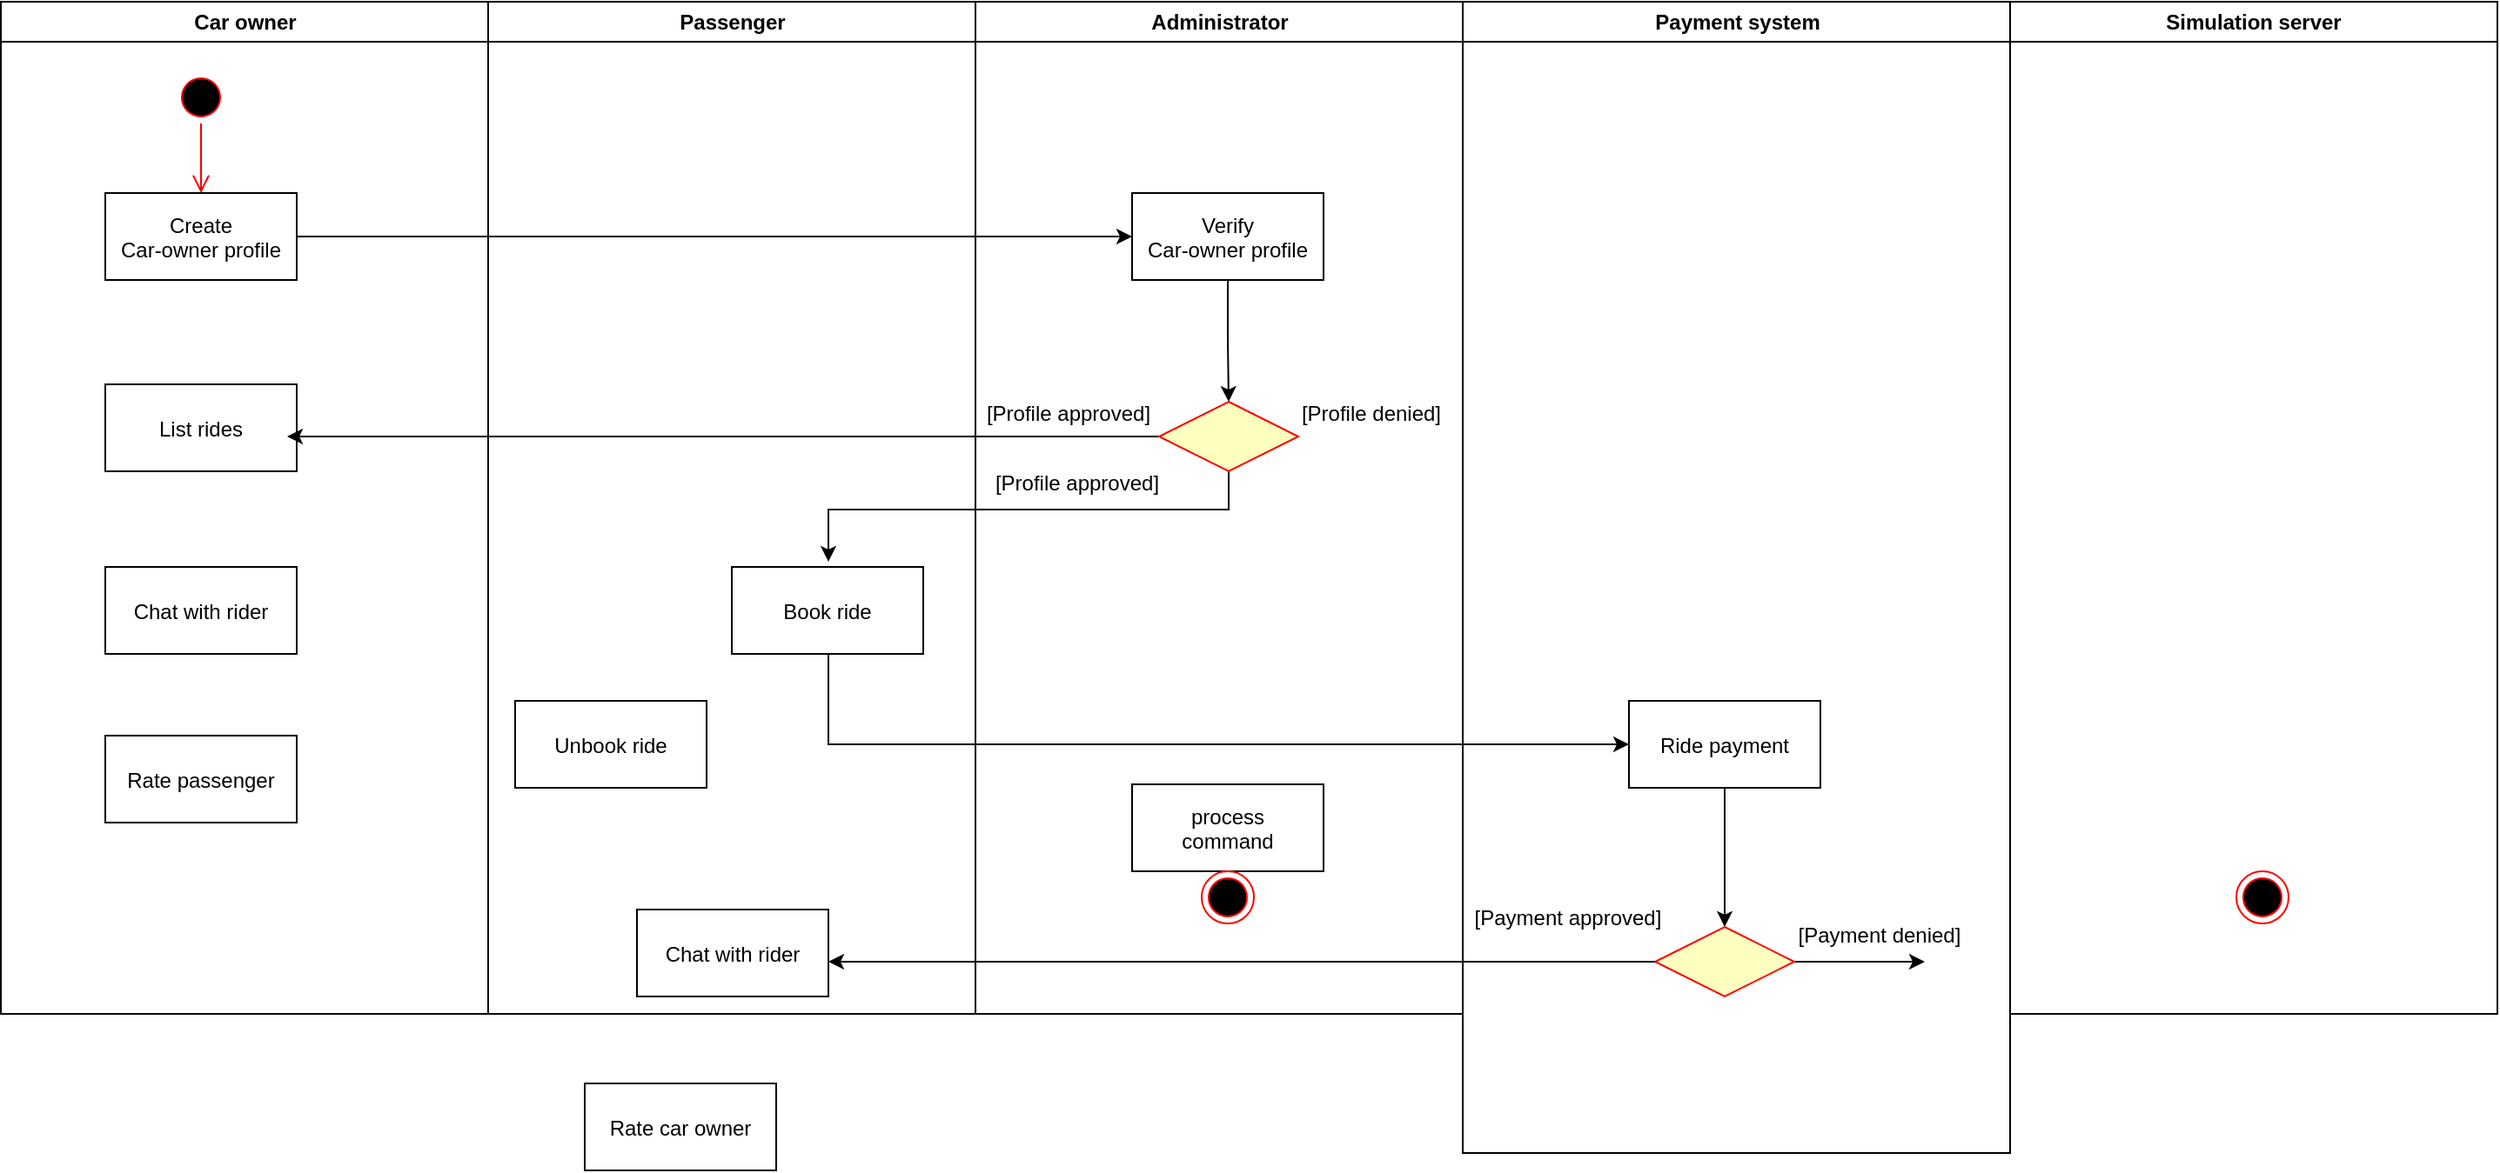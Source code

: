 <mxfile version="24.7.14">
  <diagram name="Page-1" id="e7e014a7-5840-1c2e-5031-d8a46d1fe8dd">
    <mxGraphModel dx="786" dy="475" grid="1" gridSize="10" guides="1" tooltips="1" connect="1" arrows="1" fold="1" page="1" pageScale="1" pageWidth="1169" pageHeight="826" background="none" math="0" shadow="0">
      <root>
        <mxCell id="0" />
        <mxCell id="1" parent="0" />
        <mxCell id="2" value="Car owner" style="swimlane;whiteSpace=wrap" parent="1" vertex="1">
          <mxGeometry x="164.5" y="128" width="280" height="582" as="geometry" />
        </mxCell>
        <mxCell id="5" value="" style="ellipse;shape=startState;fillColor=#000000;strokeColor=#ff0000;" parent="2" vertex="1">
          <mxGeometry x="100" y="40" width="30" height="30" as="geometry" />
        </mxCell>
        <mxCell id="6" value="" style="edgeStyle=elbowEdgeStyle;elbow=horizontal;verticalAlign=bottom;endArrow=open;endSize=8;strokeColor=#FF0000;endFill=1;rounded=0" parent="2" source="5" target="7" edge="1">
          <mxGeometry x="100" y="40" as="geometry">
            <mxPoint x="115" y="110" as="targetPoint" />
          </mxGeometry>
        </mxCell>
        <mxCell id="7" value="Create&#xa;Car-owner profile" style="" parent="2" vertex="1">
          <mxGeometry x="60" y="110" width="110" height="50" as="geometry" />
        </mxCell>
        <mxCell id="8" value="List rides" style="" parent="2" vertex="1">
          <mxGeometry x="60" y="220" width="110" height="50" as="geometry" />
        </mxCell>
        <mxCell id="10" value="Chat with rider" style="" parent="2" vertex="1">
          <mxGeometry x="60" y="325" width="110" height="50" as="geometry" />
        </mxCell>
        <mxCell id="pMBLiP_Nho2F4OluPu5k-53" value="Rate passenger" style="" vertex="1" parent="2">
          <mxGeometry x="60" y="422" width="110" height="50" as="geometry" />
        </mxCell>
        <mxCell id="pMBLiP_Nho2F4OluPu5k-58" style="edgeStyle=orthogonalEdgeStyle;rounded=0;orthogonalLoop=1;jettySize=auto;html=1;entryX=0.868;entryY=0.6;entryDx=0;entryDy=0;entryPerimeter=0;" edge="1" parent="2">
          <mxGeometry relative="1" as="geometry">
            <mxPoint x="674.52" y="250" as="sourcePoint" />
            <mxPoint x="164.5" y="250" as="targetPoint" />
          </mxGeometry>
        </mxCell>
        <mxCell id="3" value="Passenger" style="swimlane;whiteSpace=wrap;startSize=23;" parent="1" vertex="1">
          <mxGeometry x="444.5" y="128" width="280" height="582" as="geometry" />
        </mxCell>
        <mxCell id="pMBLiP_Nho2F4OluPu5k-71" style="edgeStyle=elbowEdgeStyle;rounded=0;orthogonalLoop=1;jettySize=auto;html=1;entryX=0;entryY=0.5;entryDx=0;entryDy=0;" edge="1" parent="3" target="pMBLiP_Nho2F4OluPu5k-73">
          <mxGeometry relative="1" as="geometry">
            <mxPoint x="225" y="432" as="targetPoint" />
            <mxPoint x="195.5" y="375" as="sourcePoint" />
            <Array as="points">
              <mxPoint x="195.5" y="412" />
            </Array>
          </mxGeometry>
        </mxCell>
        <mxCell id="30" value="Book ride" style="" parent="3" vertex="1">
          <mxGeometry x="140" y="325" width="110" height="50" as="geometry" />
        </mxCell>
        <mxCell id="pMBLiP_Nho2F4OluPu5k-64" style="edgeStyle=orthogonalEdgeStyle;rounded=0;orthogonalLoop=1;jettySize=auto;html=1;" edge="1" parent="3">
          <mxGeometry relative="1" as="geometry">
            <mxPoint x="195.5" y="322" as="targetPoint" />
            <mxPoint x="425.5" y="269" as="sourcePoint" />
            <Array as="points">
              <mxPoint x="426" y="292" />
              <mxPoint x="196" y="292" />
            </Array>
          </mxGeometry>
        </mxCell>
        <mxCell id="pMBLiP_Nho2F4OluPu5k-68" value="Unbook ride" style="" vertex="1" parent="3">
          <mxGeometry x="15.5" y="402" width="110" height="50" as="geometry" />
        </mxCell>
        <mxCell id="pMBLiP_Nho2F4OluPu5k-69" value="Chat with rider" style="" vertex="1" parent="3">
          <mxGeometry x="85.5" y="522" width="110" height="50" as="geometry" />
        </mxCell>
        <mxCell id="4" value="Administrator" style="swimlane;whiteSpace=wrap;startSize=23;" parent="1" vertex="1">
          <mxGeometry x="724.5" y="128" width="280" height="582" as="geometry" />
        </mxCell>
        <mxCell id="33" value="process&#xa;command" style="" parent="4" vertex="1">
          <mxGeometry x="90" y="450" width="110" height="50" as="geometry" />
        </mxCell>
        <mxCell id="38" value="" style="ellipse;shape=endState;fillColor=#000000;strokeColor=#ff0000" parent="4" vertex="1">
          <mxGeometry x="130" y="500" width="30" height="30" as="geometry" />
        </mxCell>
        <mxCell id="pMBLiP_Nho2F4OluPu5k-57" style="edgeStyle=orthogonalEdgeStyle;rounded=0;orthogonalLoop=1;jettySize=auto;html=1;entryX=0.5;entryY=0;entryDx=0;entryDy=0;" edge="1" parent="4" source="pMBLiP_Nho2F4OluPu5k-54" target="21">
          <mxGeometry relative="1" as="geometry" />
        </mxCell>
        <mxCell id="pMBLiP_Nho2F4OluPu5k-54" value="Verify&#xa;Car-owner profile" style="" vertex="1" parent="4">
          <mxGeometry x="90" y="110" width="110" height="50" as="geometry" />
        </mxCell>
        <mxCell id="21" value="" style="rhombus;fillColor=#ffffc0;strokeColor=#ff0000;" parent="4" vertex="1">
          <mxGeometry x="105.5" y="230" width="80" height="40" as="geometry" />
        </mxCell>
        <mxCell id="pMBLiP_Nho2F4OluPu5k-60" value="[Profile approved]" style="text;html=1;align=center;verticalAlign=middle;whiteSpace=wrap;rounded=0;" vertex="1" parent="4">
          <mxGeometry y="222" width="105.5" height="30" as="geometry" />
        </mxCell>
        <mxCell id="pMBLiP_Nho2F4OluPu5k-61" value="[Profile denied]" style="text;html=1;align=center;verticalAlign=middle;whiteSpace=wrap;rounded=0;" vertex="1" parent="4">
          <mxGeometry x="174.5" y="222" width="105.5" height="30" as="geometry" />
        </mxCell>
        <mxCell id="pMBLiP_Nho2F4OluPu5k-67" value="[Profile approved]" style="text;html=1;align=center;verticalAlign=middle;whiteSpace=wrap;rounded=0;" vertex="1" parent="4">
          <mxGeometry x="5.5" y="262" width="105.5" height="30" as="geometry" />
        </mxCell>
        <mxCell id="pMBLiP_Nho2F4OluPu5k-41" value="Payment system" style="swimlane;whiteSpace=wrap;startSize=23;" vertex="1" parent="1">
          <mxGeometry x="1004.5" y="128" width="314.5" height="662" as="geometry" />
        </mxCell>
        <mxCell id="pMBLiP_Nho2F4OluPu5k-74" style="edgeStyle=orthogonalEdgeStyle;rounded=0;orthogonalLoop=1;jettySize=auto;html=1;" edge="1" parent="pMBLiP_Nho2F4OluPu5k-41" source="pMBLiP_Nho2F4OluPu5k-73">
          <mxGeometry relative="1" as="geometry">
            <mxPoint x="150.5" y="532" as="targetPoint" />
          </mxGeometry>
        </mxCell>
        <mxCell id="pMBLiP_Nho2F4OluPu5k-73" value="Ride payment" style="" vertex="1" parent="pMBLiP_Nho2F4OluPu5k-41">
          <mxGeometry x="95.5" y="402" width="110" height="50" as="geometry" />
        </mxCell>
        <mxCell id="pMBLiP_Nho2F4OluPu5k-80" style="edgeStyle=orthogonalEdgeStyle;rounded=0;orthogonalLoop=1;jettySize=auto;html=1;" edge="1" parent="pMBLiP_Nho2F4OluPu5k-41" source="pMBLiP_Nho2F4OluPu5k-75">
          <mxGeometry relative="1" as="geometry">
            <mxPoint x="265.5" y="552" as="targetPoint" />
          </mxGeometry>
        </mxCell>
        <mxCell id="pMBLiP_Nho2F4OluPu5k-75" value="" style="rhombus;fillColor=#ffffc0;strokeColor=#ff0000;" vertex="1" parent="pMBLiP_Nho2F4OluPu5k-41">
          <mxGeometry x="110.5" y="532" width="80" height="40" as="geometry" />
        </mxCell>
        <mxCell id="pMBLiP_Nho2F4OluPu5k-79" value="[Payment approved]" style="text;html=1;align=center;verticalAlign=middle;whiteSpace=wrap;rounded=0;" vertex="1" parent="pMBLiP_Nho2F4OluPu5k-41">
          <mxGeometry x="-14.5" y="512" width="150" height="30" as="geometry" />
        </mxCell>
        <mxCell id="pMBLiP_Nho2F4OluPu5k-81" value="[Payment denied]" style="text;html=1;align=center;verticalAlign=middle;whiteSpace=wrap;rounded=0;" vertex="1" parent="pMBLiP_Nho2F4OluPu5k-41">
          <mxGeometry x="164.5" y="522" width="150" height="30" as="geometry" />
        </mxCell>
        <mxCell id="pMBLiP_Nho2F4OluPu5k-47" value="Simulation server" style="swimlane;whiteSpace=wrap;startSize=23;" vertex="1" parent="1">
          <mxGeometry x="1319" y="128" width="280" height="582" as="geometry" />
        </mxCell>
        <mxCell id="pMBLiP_Nho2F4OluPu5k-51" value="" style="ellipse;shape=endState;fillColor=#000000;strokeColor=#ff0000" vertex="1" parent="pMBLiP_Nho2F4OluPu5k-47">
          <mxGeometry x="130" y="500" width="30" height="30" as="geometry" />
        </mxCell>
        <mxCell id="pMBLiP_Nho2F4OluPu5k-56" style="edgeStyle=orthogonalEdgeStyle;rounded=0;orthogonalLoop=1;jettySize=auto;html=1;entryX=0;entryY=0.5;entryDx=0;entryDy=0;" edge="1" parent="1" source="7" target="pMBLiP_Nho2F4OluPu5k-54">
          <mxGeometry relative="1" as="geometry" />
        </mxCell>
        <mxCell id="pMBLiP_Nho2F4OluPu5k-70" value="Rate car owner" style="" vertex="1" parent="1">
          <mxGeometry x="500" y="750" width="110" height="50" as="geometry" />
        </mxCell>
        <mxCell id="pMBLiP_Nho2F4OluPu5k-76" style="edgeStyle=orthogonalEdgeStyle;rounded=0;orthogonalLoop=1;jettySize=auto;html=1;" edge="1" parent="1" source="pMBLiP_Nho2F4OluPu5k-75">
          <mxGeometry relative="1" as="geometry">
            <mxPoint x="640" y="680" as="targetPoint" />
          </mxGeometry>
        </mxCell>
      </root>
    </mxGraphModel>
  </diagram>
</mxfile>
